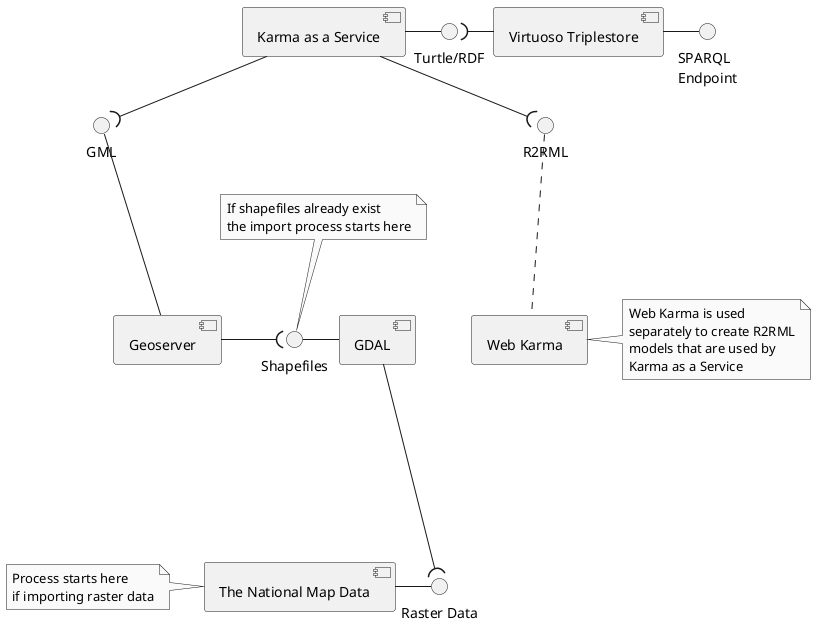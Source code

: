 @startuml "MapKB Data Import Process"
skinparam monochrome true
interface "SPARQL\nEndpoint" as sparql
interface "Raster Data" as raster
interface GML as gml
interface R2RML as r2rml
interface "Turtle/RDF" as rdf
interface "Shapefiles" as shapefiles
[Virtuoso Triplestore] as virtuoso
[Geoserver] as geoserver
[Karma as a Service] as kaas
[Web Karma] as wk
[GDAL] as gdal
[The National Map Data] as tnm
wk --[hidden]-- kaas
geoserver --[hidden]-- kaas
gdal --[hidden]-- tnm
kaas -( gml
gml - geoserver
r2rml . wk
kaas -( r2rml
kaas - rdf
rdf )- virtuoso
shapefiles - gdal
geoserver -( shapefiles
tnm - raster
raster )- gdal
virtuoso - sparql
note right of wk
    Web Karma is used 
    separately to create R2RML
    models that are used by
    Karma as a Service 
end note
note left of tnm
    Process starts here 
    if importing raster data
end note
note top of shapefiles
    If shapefiles already exist 
    the import process starts here
end note
@enduml